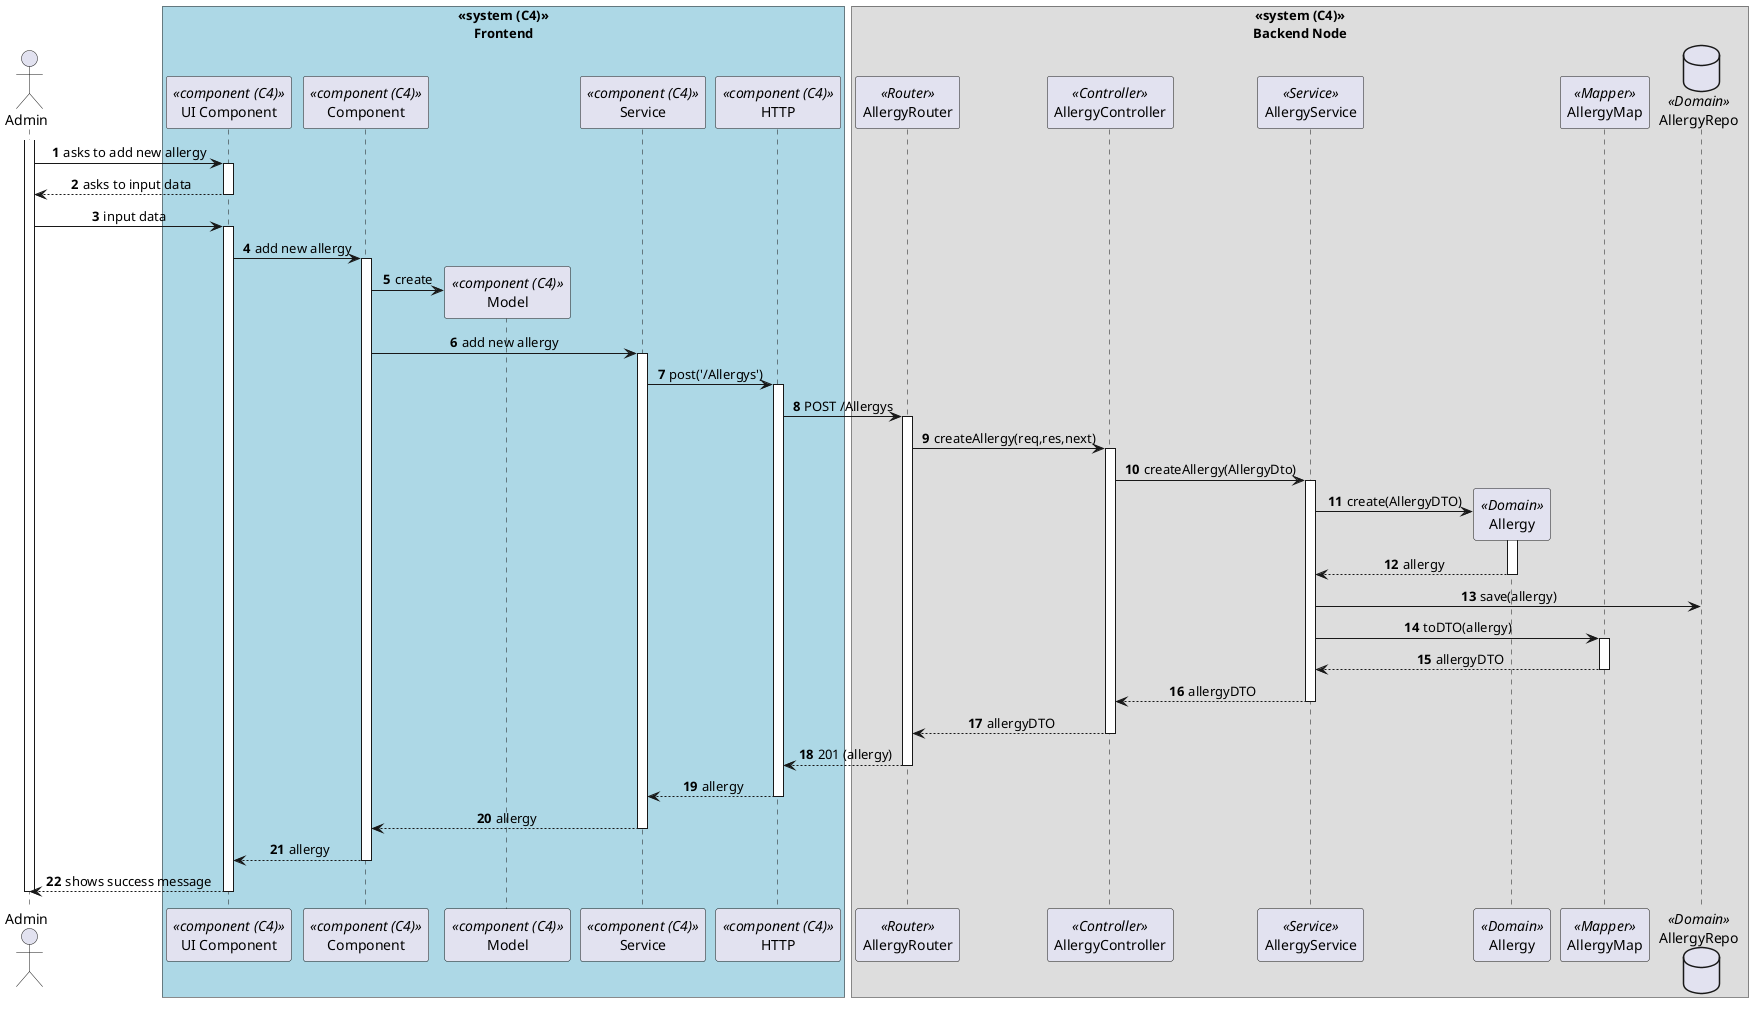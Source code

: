 @startuml process-view
autonumber
skinparam DefaultTextAlignment center
actor Admin as "Admin"
box "<<system (C4)>>\nFrontend"#LightBlue
    participant ComponentUI as "UI Component" <<component (C4)>>
    participant Component as "Component" <<component (C4)>>
    participant Model as "Model" <<component (C4)>>
    participant Service as "Service" <<component (C4)>>
    participant HTTP as "HTTP" <<component (C4)>>
end box
box "<<system (C4)>>\nBackend Node"
    participant Router as "AllergyRouter"<<Router>>
    participant Controller as "AllergyController"<<Controller>>
    participant Service_ as "AllergyService"<<Service>>
    participant Allergy as "Allergy"<<Domain>>
    participant AllergyMap as "AllergyMap"<<Mapper>>
    database AllergyRepo as "AllergyRepo"<<Domain>>
end box
activate Admin
    Admin -> ComponentUI : asks to add new allergy
    activate ComponentUI
        ComponentUI --> Admin : asks to input data
    deactivate ComponentUI
    Admin -> ComponentUI : input data
    activate ComponentUI
        ComponentUI -> Component : add new allergy
        activate Component
            Component -> Model** : create
            
            Component -> Service : add new allergy
            activate Service
                Service -> HTTP : post('/Allergys')
                activate HTTP
                    HTTP -> Router : POST /Allergys
                    activate Router
                        Router -> Controller : createAllergy(req,res,next)
                        activate Controller
                            Controller -> Service_ : createAllergy(AllergyDto)
                            
                            activate Service_
                                Service_ -> Allergy**: create(AllergyDTO)
                                activate Allergy
                                    Allergy --> Service_ : allergy
                                deactivate Allergy
                                Service_ -> AllergyRepo : save(allergy)
                                Service_ -> AllergyMap : toDTO(allergy)
                                activate AllergyMap
                                    AllergyMap --> Service_ : allergyDTO
                                deactivate AllergyMap
                                
                                Service_ --> Controller : allergyDTO
                            deactivate Service_
                            Controller --> Router : allergyDTO
                        deactivate Controller
                        Router --> HTTP : 201 (allergy)
                    deactivate Router
                    HTTP --> Service : allergy
                deactivate HTTP
                Service --> Component : allergy
            deactivate Service
            Component --> ComponentUI : allergy
        deactivate Component
    Admin <-- ComponentUI : shows success message
    deactivate ComponentUI
deactivate Admin
@enduml